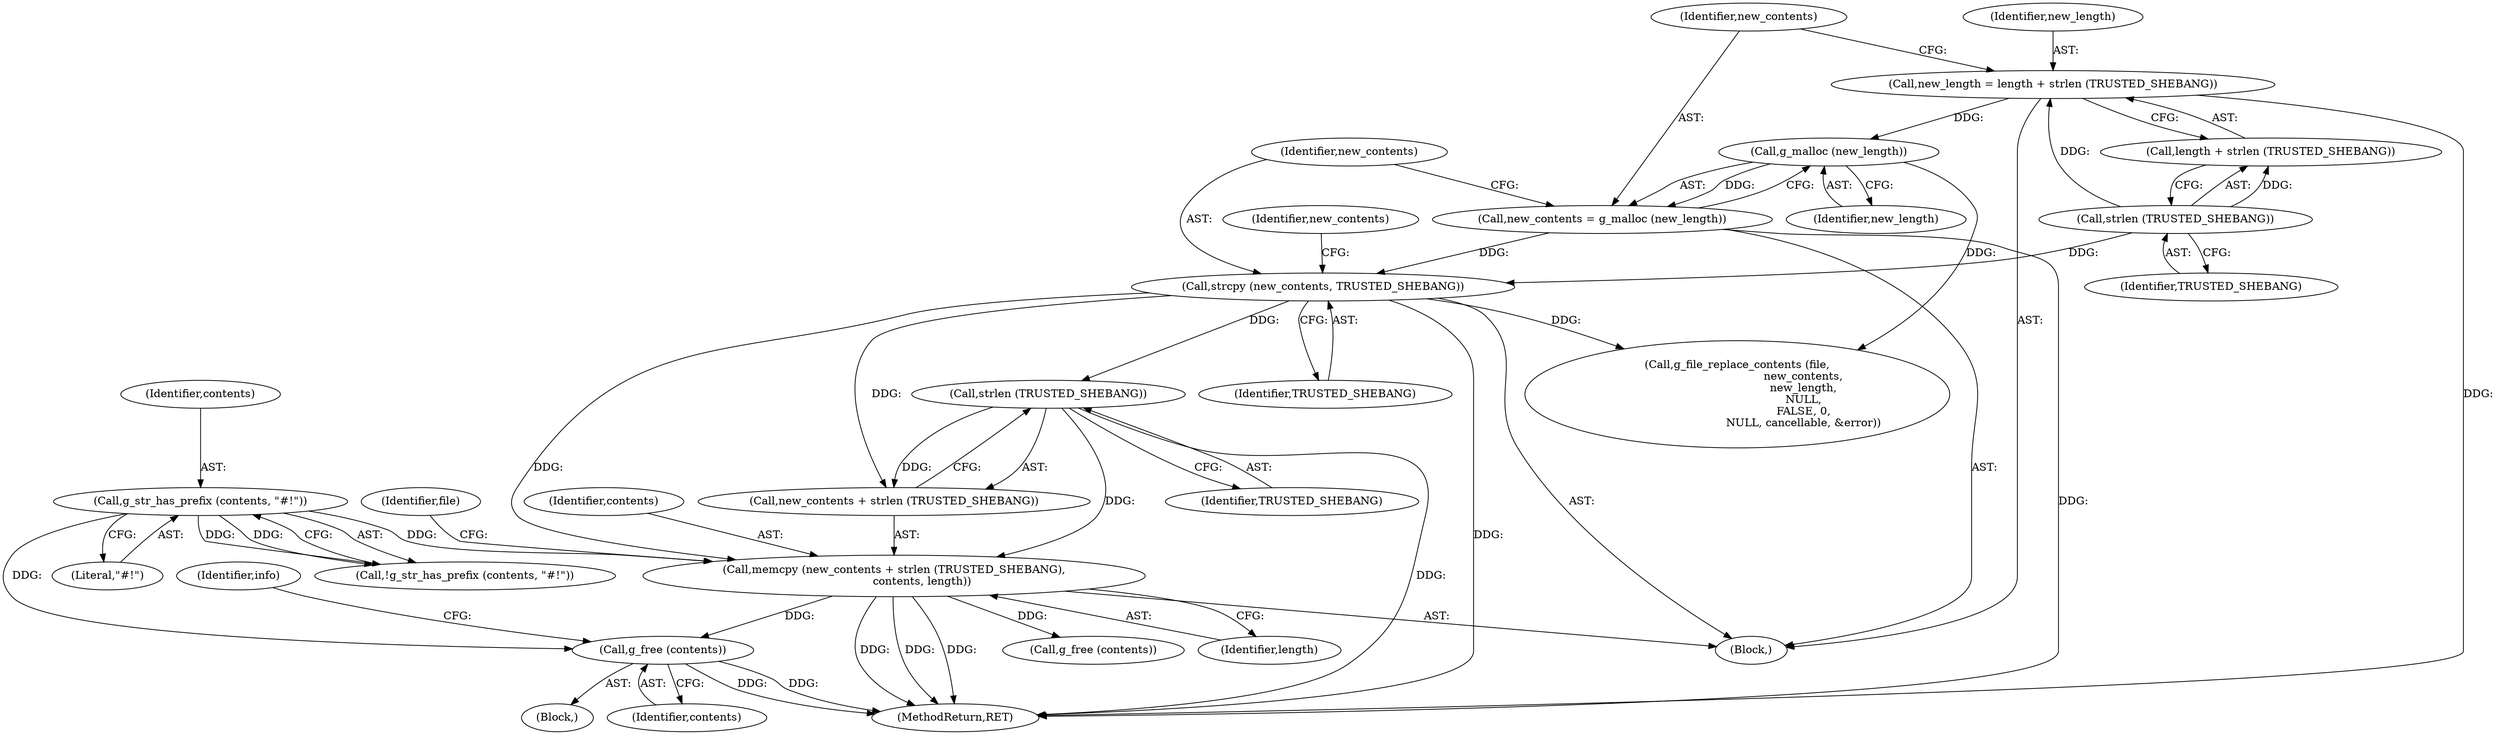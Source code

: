 digraph "0_nautilus_1630f53481f445ada0a455e9979236d31a8d3bb0_1@API" {
"1000268" [label="(Call,g_free (contents))"];
"1000196" [label="(Call,memcpy (new_contents + strlen (TRUSTED_SHEBANG),\n                contents, length))"];
"1000193" [label="(Call,strcpy (new_contents, TRUSTED_SHEBANG))"];
"1000189" [label="(Call,new_contents = g_malloc (new_length))"];
"1000191" [label="(Call,g_malloc (new_length))"];
"1000183" [label="(Call,new_length = length + strlen (TRUSTED_SHEBANG))"];
"1000187" [label="(Call,strlen (TRUSTED_SHEBANG))"];
"1000199" [label="(Call,strlen (TRUSTED_SHEBANG))"];
"1000179" [label="(Call,g_str_has_prefix (contents, \"#!\"))"];
"1000183" [label="(Call,new_length = length + strlen (TRUSTED_SHEBANG))"];
"1000179" [label="(Call,g_str_has_prefix (contents, \"#!\"))"];
"1000269" [label="(Identifier,contents)"];
"1000189" [label="(Call,new_contents = g_malloc (new_length))"];
"1000201" [label="(Identifier,contents)"];
"1000191" [label="(Call,g_malloc (new_length))"];
"1000198" [label="(Identifier,new_contents)"];
"1000194" [label="(Identifier,new_contents)"];
"1000272" [label="(Identifier,info)"];
"1000190" [label="(Identifier,new_contents)"];
"1000195" [label="(Identifier,TRUSTED_SHEBANG)"];
"1000181" [label="(Literal,\"#!\")"];
"1000217" [label="(Call,g_free (contents))"];
"1000188" [label="(Identifier,TRUSTED_SHEBANG)"];
"1000206" [label="(Identifier,file)"];
"1000187" [label="(Call,strlen (TRUSTED_SHEBANG))"];
"1000196" [label="(Call,memcpy (new_contents + strlen (TRUSTED_SHEBANG),\n                contents, length))"];
"1000185" [label="(Call,length + strlen (TRUSTED_SHEBANG))"];
"1000200" [label="(Identifier,TRUSTED_SHEBANG)"];
"1000105" [label="(Block,)"];
"1000202" [label="(Identifier,length)"];
"1000192" [label="(Identifier,new_length)"];
"1000406" [label="(MethodReturn,RET)"];
"1000180" [label="(Identifier,contents)"];
"1000178" [label="(Call,!g_str_has_prefix (contents, \"#!\"))"];
"1000205" [label="(Call,g_file_replace_contents (file,\n                                      new_contents,\n                                      new_length,\n                                      NULL,\n                                      FALSE, 0,\n                                      NULL, cancellable, &error))"];
"1000268" [label="(Call,g_free (contents))"];
"1000197" [label="(Call,new_contents + strlen (TRUSTED_SHEBANG))"];
"1000193" [label="(Call,strcpy (new_contents, TRUSTED_SHEBANG))"];
"1000199" [label="(Call,strlen (TRUSTED_SHEBANG))"];
"1000182" [label="(Block,)"];
"1000184" [label="(Identifier,new_length)"];
"1000268" -> "1000105"  [label="AST: "];
"1000268" -> "1000269"  [label="CFG: "];
"1000269" -> "1000268"  [label="AST: "];
"1000272" -> "1000268"  [label="CFG: "];
"1000268" -> "1000406"  [label="DDG: "];
"1000268" -> "1000406"  [label="DDG: "];
"1000196" -> "1000268"  [label="DDG: "];
"1000179" -> "1000268"  [label="DDG: "];
"1000196" -> "1000182"  [label="AST: "];
"1000196" -> "1000202"  [label="CFG: "];
"1000197" -> "1000196"  [label="AST: "];
"1000201" -> "1000196"  [label="AST: "];
"1000202" -> "1000196"  [label="AST: "];
"1000206" -> "1000196"  [label="CFG: "];
"1000196" -> "1000406"  [label="DDG: "];
"1000196" -> "1000406"  [label="DDG: "];
"1000196" -> "1000406"  [label="DDG: "];
"1000193" -> "1000196"  [label="DDG: "];
"1000199" -> "1000196"  [label="DDG: "];
"1000179" -> "1000196"  [label="DDG: "];
"1000196" -> "1000217"  [label="DDG: "];
"1000193" -> "1000182"  [label="AST: "];
"1000193" -> "1000195"  [label="CFG: "];
"1000194" -> "1000193"  [label="AST: "];
"1000195" -> "1000193"  [label="AST: "];
"1000198" -> "1000193"  [label="CFG: "];
"1000193" -> "1000406"  [label="DDG: "];
"1000189" -> "1000193"  [label="DDG: "];
"1000187" -> "1000193"  [label="DDG: "];
"1000193" -> "1000197"  [label="DDG: "];
"1000193" -> "1000199"  [label="DDG: "];
"1000193" -> "1000205"  [label="DDG: "];
"1000189" -> "1000182"  [label="AST: "];
"1000189" -> "1000191"  [label="CFG: "];
"1000190" -> "1000189"  [label="AST: "];
"1000191" -> "1000189"  [label="AST: "];
"1000194" -> "1000189"  [label="CFG: "];
"1000189" -> "1000406"  [label="DDG: "];
"1000191" -> "1000189"  [label="DDG: "];
"1000191" -> "1000192"  [label="CFG: "];
"1000192" -> "1000191"  [label="AST: "];
"1000183" -> "1000191"  [label="DDG: "];
"1000191" -> "1000205"  [label="DDG: "];
"1000183" -> "1000182"  [label="AST: "];
"1000183" -> "1000185"  [label="CFG: "];
"1000184" -> "1000183"  [label="AST: "];
"1000185" -> "1000183"  [label="AST: "];
"1000190" -> "1000183"  [label="CFG: "];
"1000183" -> "1000406"  [label="DDG: "];
"1000187" -> "1000183"  [label="DDG: "];
"1000187" -> "1000185"  [label="AST: "];
"1000187" -> "1000188"  [label="CFG: "];
"1000188" -> "1000187"  [label="AST: "];
"1000185" -> "1000187"  [label="CFG: "];
"1000187" -> "1000185"  [label="DDG: "];
"1000199" -> "1000197"  [label="AST: "];
"1000199" -> "1000200"  [label="CFG: "];
"1000200" -> "1000199"  [label="AST: "];
"1000197" -> "1000199"  [label="CFG: "];
"1000199" -> "1000406"  [label="DDG: "];
"1000199" -> "1000197"  [label="DDG: "];
"1000179" -> "1000178"  [label="AST: "];
"1000179" -> "1000181"  [label="CFG: "];
"1000180" -> "1000179"  [label="AST: "];
"1000181" -> "1000179"  [label="AST: "];
"1000178" -> "1000179"  [label="CFG: "];
"1000179" -> "1000178"  [label="DDG: "];
"1000179" -> "1000178"  [label="DDG: "];
}
